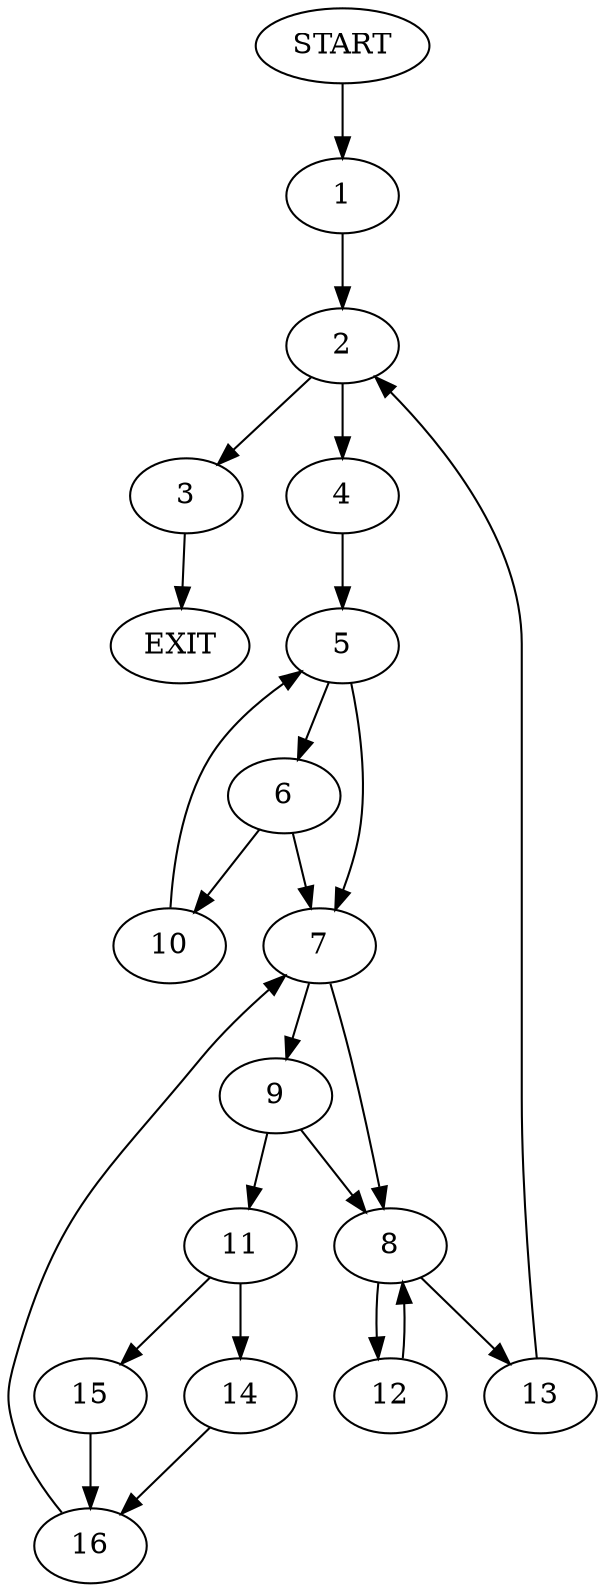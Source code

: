 digraph {
0 [label="START"]
17 [label="EXIT"]
0 -> 1
1 -> 2
2 -> 3
2 -> 4
4 -> 5
3 -> 17
5 -> 6
5 -> 7
7 -> 8
7 -> 9
6 -> 7
6 -> 10
10 -> 5
9 -> 8
9 -> 11
8 -> 12
8 -> 13
11 -> 14
11 -> 15
14 -> 16
15 -> 16
16 -> 7
12 -> 8
13 -> 2
}
